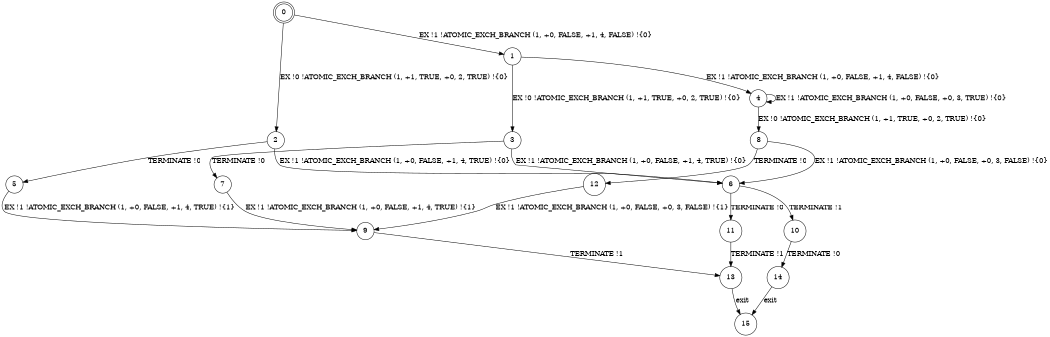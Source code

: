 digraph BCG {
size = "7, 10.5";
center = TRUE;
node [shape = circle];
0 [peripheries = 2];
0 -> 1 [label = "EX !1 !ATOMIC_EXCH_BRANCH (1, +0, FALSE, +1, 4, FALSE) !{0}"];
0 -> 2 [label = "EX !0 !ATOMIC_EXCH_BRANCH (1, +1, TRUE, +0, 2, TRUE) !{0}"];
1 -> 3 [label = "EX !0 !ATOMIC_EXCH_BRANCH (1, +1, TRUE, +0, 2, TRUE) !{0}"];
1 -> 4 [label = "EX !1 !ATOMIC_EXCH_BRANCH (1, +0, FALSE, +1, 4, FALSE) !{0}"];
2 -> 5 [label = "TERMINATE !0"];
2 -> 6 [label = "EX !1 !ATOMIC_EXCH_BRANCH (1, +0, FALSE, +1, 4, TRUE) !{0}"];
3 -> 7 [label = "TERMINATE !0"];
3 -> 6 [label = "EX !1 !ATOMIC_EXCH_BRANCH (1, +0, FALSE, +1, 4, TRUE) !{0}"];
4 -> 8 [label = "EX !0 !ATOMIC_EXCH_BRANCH (1, +1, TRUE, +0, 2, TRUE) !{0}"];
4 -> 4 [label = "EX !1 !ATOMIC_EXCH_BRANCH (1, +0, FALSE, +0, 3, TRUE) !{0}"];
5 -> 9 [label = "EX !1 !ATOMIC_EXCH_BRANCH (1, +0, FALSE, +1, 4, TRUE) !{1}"];
6 -> 10 [label = "TERMINATE !1"];
6 -> 11 [label = "TERMINATE !0"];
7 -> 9 [label = "EX !1 !ATOMIC_EXCH_BRANCH (1, +0, FALSE, +1, 4, TRUE) !{1}"];
8 -> 12 [label = "TERMINATE !0"];
8 -> 6 [label = "EX !1 !ATOMIC_EXCH_BRANCH (1, +0, FALSE, +0, 3, FALSE) !{0}"];
9 -> 13 [label = "TERMINATE !1"];
10 -> 14 [label = "TERMINATE !0"];
11 -> 13 [label = "TERMINATE !1"];
12 -> 9 [label = "EX !1 !ATOMIC_EXCH_BRANCH (1, +0, FALSE, +0, 3, FALSE) !{1}"];
13 -> 15 [label = "exit"];
14 -> 15 [label = "exit"];
}
